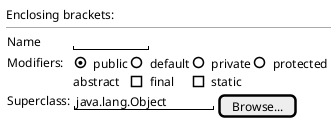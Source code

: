 '
'Enclosing brackets
'You can define subelements by opening a new opening bracket.
'
'
@startsalt
{
Enclosing brackets:
--

{
    Name        | "         "
    Modifiers:  | { (X) public | () default | () private | () protected
                abstract | [] final | [] static }
    Superclass: | { "java.lang.Object " | [Browse...] }
}


}
@endsalt


